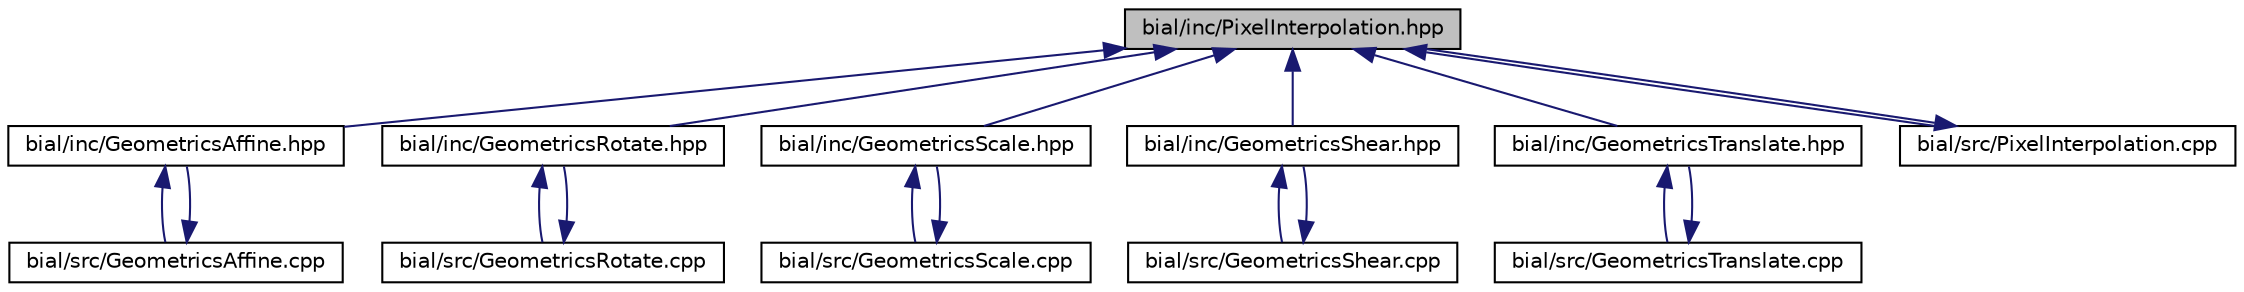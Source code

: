 digraph "bial/inc/PixelInterpolation.hpp"
{
  edge [fontname="Helvetica",fontsize="10",labelfontname="Helvetica",labelfontsize="10"];
  node [fontname="Helvetica",fontsize="10",shape=record];
  Node1 [label="bial/inc/PixelInterpolation.hpp",height=0.2,width=0.4,color="black", fillcolor="grey75", style="filled", fontcolor="black"];
  Node1 -> Node2 [dir="back",color="midnightblue",fontsize="10",style="solid",fontname="Helvetica"];
  Node2 [label="bial/inc/GeometricsAffine.hpp",height=0.2,width=0.4,color="black", fillcolor="white", style="filled",URL="$_geometrics_affine_8hpp.html"];
  Node2 -> Node3 [dir="back",color="midnightblue",fontsize="10",style="solid",fontname="Helvetica"];
  Node3 [label="bial/src/GeometricsAffine.cpp",height=0.2,width=0.4,color="black", fillcolor="white", style="filled",URL="$_geometrics_affine_8cpp.html"];
  Node3 -> Node2 [dir="back",color="midnightblue",fontsize="10",style="solid",fontname="Helvetica"];
  Node1 -> Node4 [dir="back",color="midnightblue",fontsize="10",style="solid",fontname="Helvetica"];
  Node4 [label="bial/inc/GeometricsRotate.hpp",height=0.2,width=0.4,color="black", fillcolor="white", style="filled",URL="$_geometrics_rotate_8hpp.html"];
  Node4 -> Node5 [dir="back",color="midnightblue",fontsize="10",style="solid",fontname="Helvetica"];
  Node5 [label="bial/src/GeometricsRotate.cpp",height=0.2,width=0.4,color="black", fillcolor="white", style="filled",URL="$_geometrics_rotate_8cpp.html"];
  Node5 -> Node4 [dir="back",color="midnightblue",fontsize="10",style="solid",fontname="Helvetica"];
  Node1 -> Node6 [dir="back",color="midnightblue",fontsize="10",style="solid",fontname="Helvetica"];
  Node6 [label="bial/inc/GeometricsScale.hpp",height=0.2,width=0.4,color="black", fillcolor="white", style="filled",URL="$_geometrics_scale_8hpp.html"];
  Node6 -> Node7 [dir="back",color="midnightblue",fontsize="10",style="solid",fontname="Helvetica"];
  Node7 [label="bial/src/GeometricsScale.cpp",height=0.2,width=0.4,color="black", fillcolor="white", style="filled",URL="$_geometrics_scale_8cpp.html"];
  Node7 -> Node6 [dir="back",color="midnightblue",fontsize="10",style="solid",fontname="Helvetica"];
  Node1 -> Node8 [dir="back",color="midnightblue",fontsize="10",style="solid",fontname="Helvetica"];
  Node8 [label="bial/inc/GeometricsShear.hpp",height=0.2,width=0.4,color="black", fillcolor="white", style="filled",URL="$_geometrics_shear_8hpp.html"];
  Node8 -> Node9 [dir="back",color="midnightblue",fontsize="10",style="solid",fontname="Helvetica"];
  Node9 [label="bial/src/GeometricsShear.cpp",height=0.2,width=0.4,color="black", fillcolor="white", style="filled",URL="$_geometrics_shear_8cpp.html"];
  Node9 -> Node8 [dir="back",color="midnightblue",fontsize="10",style="solid",fontname="Helvetica"];
  Node1 -> Node10 [dir="back",color="midnightblue",fontsize="10",style="solid",fontname="Helvetica"];
  Node10 [label="bial/inc/GeometricsTranslate.hpp",height=0.2,width=0.4,color="black", fillcolor="white", style="filled",URL="$_geometrics_translate_8hpp.html"];
  Node10 -> Node11 [dir="back",color="midnightblue",fontsize="10",style="solid",fontname="Helvetica"];
  Node11 [label="bial/src/GeometricsTranslate.cpp",height=0.2,width=0.4,color="black", fillcolor="white", style="filled",URL="$_geometrics_translate_8cpp.html"];
  Node11 -> Node10 [dir="back",color="midnightblue",fontsize="10",style="solid",fontname="Helvetica"];
  Node1 -> Node12 [dir="back",color="midnightblue",fontsize="10",style="solid",fontname="Helvetica"];
  Node12 [label="bial/src/PixelInterpolation.cpp",height=0.2,width=0.4,color="black", fillcolor="white", style="filled",URL="$_pixel_interpolation_8cpp.html"];
  Node12 -> Node1 [dir="back",color="midnightblue",fontsize="10",style="solid",fontname="Helvetica"];
}
